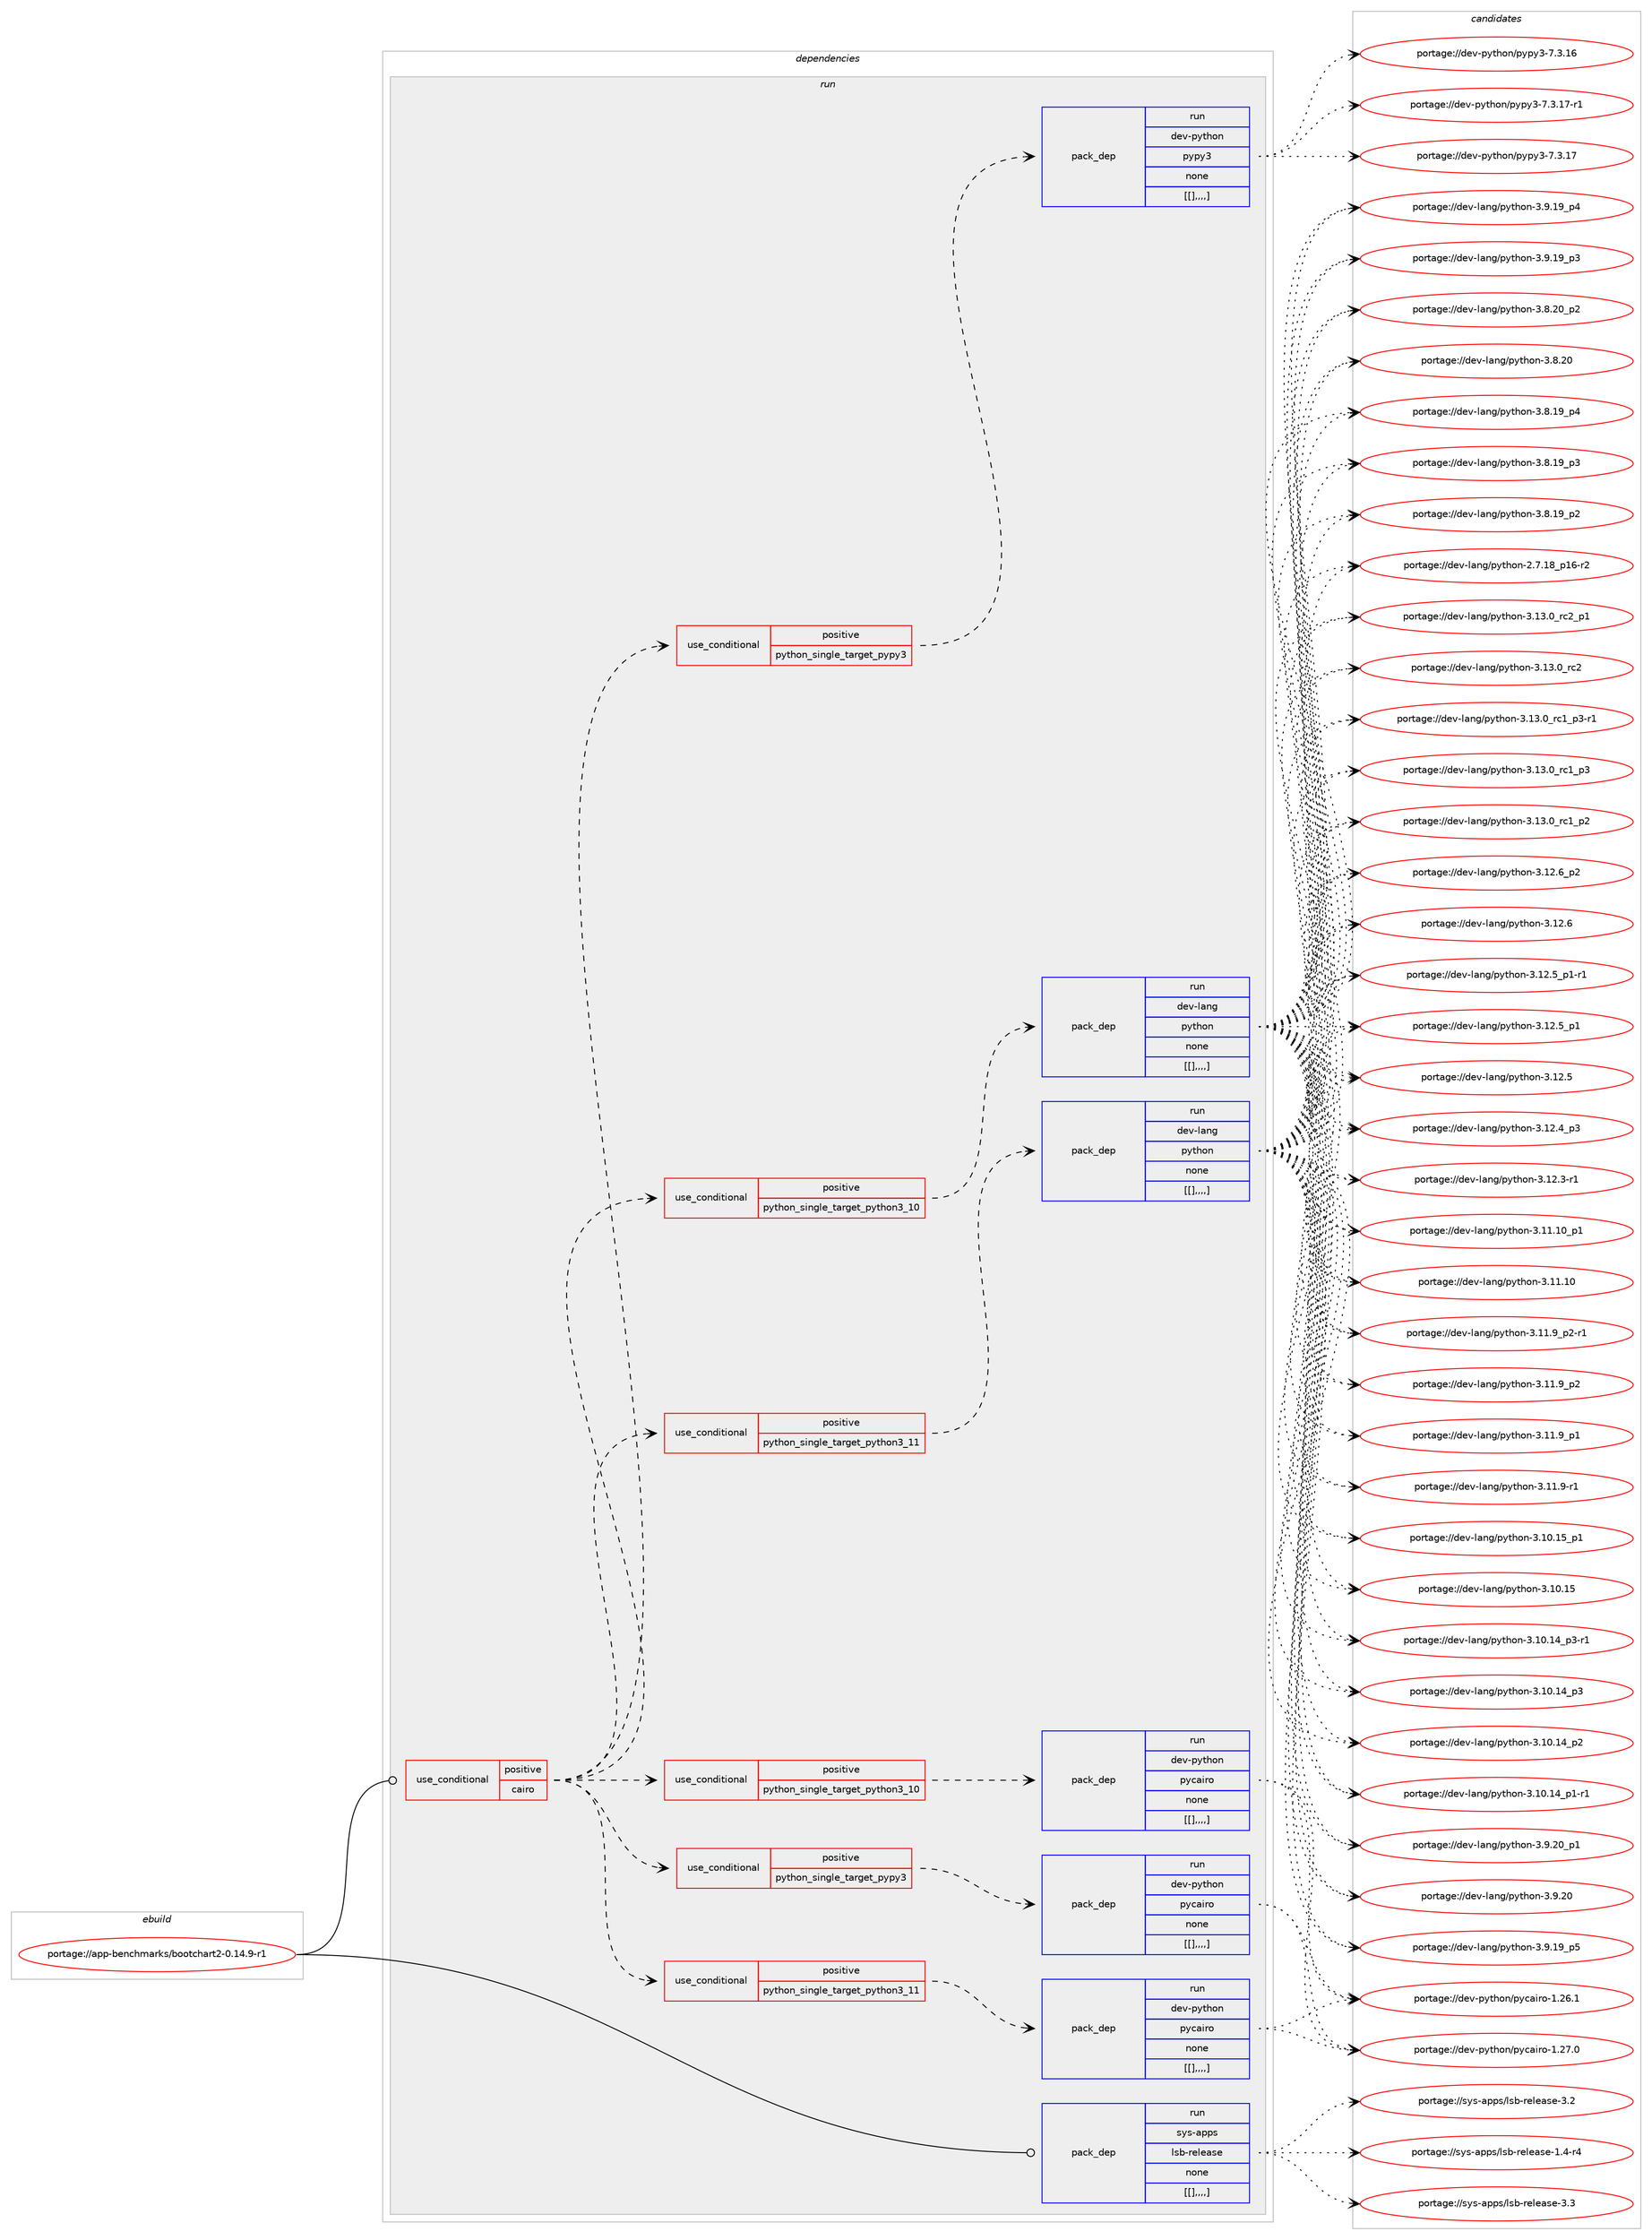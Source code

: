 digraph prolog {

# *************
# Graph options
# *************

newrank=true;
concentrate=true;
compound=true;
graph [rankdir=LR,fontname=Helvetica,fontsize=10,ranksep=1.5];#, ranksep=2.5, nodesep=0.2];
edge  [arrowhead=vee];
node  [fontname=Helvetica,fontsize=10];

# **********
# The ebuild
# **********

subgraph cluster_leftcol {
color=gray;
label=<<i>ebuild</i>>;
id [label="portage://app-benchmarks/bootchart2-0.14.9-r1", color=red, width=4, href="../app-benchmarks/bootchart2-0.14.9-r1.svg"];
}

# ****************
# The dependencies
# ****************

subgraph cluster_midcol {
color=gray;
label=<<i>dependencies</i>>;
subgraph cluster_compile {
fillcolor="#eeeeee";
style=filled;
label=<<i>compile</i>>;
}
subgraph cluster_compileandrun {
fillcolor="#eeeeee";
style=filled;
label=<<i>compile and run</i>>;
}
subgraph cluster_run {
fillcolor="#eeeeee";
style=filled;
label=<<i>run</i>>;
subgraph cond2967 {
dependency10498 [label=<<TABLE BORDER="0" CELLBORDER="1" CELLSPACING="0" CELLPADDING="4"><TR><TD ROWSPAN="3" CELLPADDING="10">use_conditional</TD></TR><TR><TD>positive</TD></TR><TR><TD>cairo</TD></TR></TABLE>>, shape=none, color=red];
subgraph cond2968 {
dependency10499 [label=<<TABLE BORDER="0" CELLBORDER="1" CELLSPACING="0" CELLPADDING="4"><TR><TD ROWSPAN="3" CELLPADDING="10">use_conditional</TD></TR><TR><TD>positive</TD></TR><TR><TD>python_single_target_pypy3</TD></TR></TABLE>>, shape=none, color=red];
subgraph pack7484 {
dependency10500 [label=<<TABLE BORDER="0" CELLBORDER="1" CELLSPACING="0" CELLPADDING="4" WIDTH="220"><TR><TD ROWSPAN="6" CELLPADDING="30">pack_dep</TD></TR><TR><TD WIDTH="110">run</TD></TR><TR><TD>dev-python</TD></TR><TR><TD>pypy3</TD></TR><TR><TD>none</TD></TR><TR><TD>[[],,,,]</TD></TR></TABLE>>, shape=none, color=blue];
}
dependency10499:e -> dependency10500:w [weight=20,style="dashed",arrowhead="vee"];
}
dependency10498:e -> dependency10499:w [weight=20,style="dashed",arrowhead="vee"];
subgraph cond2969 {
dependency10501 [label=<<TABLE BORDER="0" CELLBORDER="1" CELLSPACING="0" CELLPADDING="4"><TR><TD ROWSPAN="3" CELLPADDING="10">use_conditional</TD></TR><TR><TD>positive</TD></TR><TR><TD>python_single_target_python3_10</TD></TR></TABLE>>, shape=none, color=red];
subgraph pack7485 {
dependency10502 [label=<<TABLE BORDER="0" CELLBORDER="1" CELLSPACING="0" CELLPADDING="4" WIDTH="220"><TR><TD ROWSPAN="6" CELLPADDING="30">pack_dep</TD></TR><TR><TD WIDTH="110">run</TD></TR><TR><TD>dev-lang</TD></TR><TR><TD>python</TD></TR><TR><TD>none</TD></TR><TR><TD>[[],,,,]</TD></TR></TABLE>>, shape=none, color=blue];
}
dependency10501:e -> dependency10502:w [weight=20,style="dashed",arrowhead="vee"];
}
dependency10498:e -> dependency10501:w [weight=20,style="dashed",arrowhead="vee"];
subgraph cond2970 {
dependency10503 [label=<<TABLE BORDER="0" CELLBORDER="1" CELLSPACING="0" CELLPADDING="4"><TR><TD ROWSPAN="3" CELLPADDING="10">use_conditional</TD></TR><TR><TD>positive</TD></TR><TR><TD>python_single_target_python3_11</TD></TR></TABLE>>, shape=none, color=red];
subgraph pack7486 {
dependency10504 [label=<<TABLE BORDER="0" CELLBORDER="1" CELLSPACING="0" CELLPADDING="4" WIDTH="220"><TR><TD ROWSPAN="6" CELLPADDING="30">pack_dep</TD></TR><TR><TD WIDTH="110">run</TD></TR><TR><TD>dev-lang</TD></TR><TR><TD>python</TD></TR><TR><TD>none</TD></TR><TR><TD>[[],,,,]</TD></TR></TABLE>>, shape=none, color=blue];
}
dependency10503:e -> dependency10504:w [weight=20,style="dashed",arrowhead="vee"];
}
dependency10498:e -> dependency10503:w [weight=20,style="dashed",arrowhead="vee"];
subgraph cond2971 {
dependency10505 [label=<<TABLE BORDER="0" CELLBORDER="1" CELLSPACING="0" CELLPADDING="4"><TR><TD ROWSPAN="3" CELLPADDING="10">use_conditional</TD></TR><TR><TD>positive</TD></TR><TR><TD>python_single_target_pypy3</TD></TR></TABLE>>, shape=none, color=red];
subgraph pack7487 {
dependency10506 [label=<<TABLE BORDER="0" CELLBORDER="1" CELLSPACING="0" CELLPADDING="4" WIDTH="220"><TR><TD ROWSPAN="6" CELLPADDING="30">pack_dep</TD></TR><TR><TD WIDTH="110">run</TD></TR><TR><TD>dev-python</TD></TR><TR><TD>pycairo</TD></TR><TR><TD>none</TD></TR><TR><TD>[[],,,,]</TD></TR></TABLE>>, shape=none, color=blue];
}
dependency10505:e -> dependency10506:w [weight=20,style="dashed",arrowhead="vee"];
}
dependency10498:e -> dependency10505:w [weight=20,style="dashed",arrowhead="vee"];
subgraph cond2972 {
dependency10507 [label=<<TABLE BORDER="0" CELLBORDER="1" CELLSPACING="0" CELLPADDING="4"><TR><TD ROWSPAN="3" CELLPADDING="10">use_conditional</TD></TR><TR><TD>positive</TD></TR><TR><TD>python_single_target_python3_10</TD></TR></TABLE>>, shape=none, color=red];
subgraph pack7488 {
dependency10508 [label=<<TABLE BORDER="0" CELLBORDER="1" CELLSPACING="0" CELLPADDING="4" WIDTH="220"><TR><TD ROWSPAN="6" CELLPADDING="30">pack_dep</TD></TR><TR><TD WIDTH="110">run</TD></TR><TR><TD>dev-python</TD></TR><TR><TD>pycairo</TD></TR><TR><TD>none</TD></TR><TR><TD>[[],,,,]</TD></TR></TABLE>>, shape=none, color=blue];
}
dependency10507:e -> dependency10508:w [weight=20,style="dashed",arrowhead="vee"];
}
dependency10498:e -> dependency10507:w [weight=20,style="dashed",arrowhead="vee"];
subgraph cond2973 {
dependency10509 [label=<<TABLE BORDER="0" CELLBORDER="1" CELLSPACING="0" CELLPADDING="4"><TR><TD ROWSPAN="3" CELLPADDING="10">use_conditional</TD></TR><TR><TD>positive</TD></TR><TR><TD>python_single_target_python3_11</TD></TR></TABLE>>, shape=none, color=red];
subgraph pack7489 {
dependency10510 [label=<<TABLE BORDER="0" CELLBORDER="1" CELLSPACING="0" CELLPADDING="4" WIDTH="220"><TR><TD ROWSPAN="6" CELLPADDING="30">pack_dep</TD></TR><TR><TD WIDTH="110">run</TD></TR><TR><TD>dev-python</TD></TR><TR><TD>pycairo</TD></TR><TR><TD>none</TD></TR><TR><TD>[[],,,,]</TD></TR></TABLE>>, shape=none, color=blue];
}
dependency10509:e -> dependency10510:w [weight=20,style="dashed",arrowhead="vee"];
}
dependency10498:e -> dependency10509:w [weight=20,style="dashed",arrowhead="vee"];
}
id:e -> dependency10498:w [weight=20,style="solid",arrowhead="odot"];
subgraph pack7490 {
dependency10511 [label=<<TABLE BORDER="0" CELLBORDER="1" CELLSPACING="0" CELLPADDING="4" WIDTH="220"><TR><TD ROWSPAN="6" CELLPADDING="30">pack_dep</TD></TR><TR><TD WIDTH="110">run</TD></TR><TR><TD>sys-apps</TD></TR><TR><TD>lsb-release</TD></TR><TR><TD>none</TD></TR><TR><TD>[[],,,,]</TD></TR></TABLE>>, shape=none, color=blue];
}
id:e -> dependency10511:w [weight=20,style="solid",arrowhead="odot"];
}
}

# **************
# The candidates
# **************

subgraph cluster_choices {
rank=same;
color=gray;
label=<<i>candidates</i>>;

subgraph choice7484 {
color=black;
nodesep=1;
choice100101118451121211161041111104711212111212151455546514649554511449 [label="portage://dev-python/pypy3-7.3.17-r1", color=red, width=4,href="../dev-python/pypy3-7.3.17-r1.svg"];
choice10010111845112121116104111110471121211121215145554651464955 [label="portage://dev-python/pypy3-7.3.17", color=red, width=4,href="../dev-python/pypy3-7.3.17.svg"];
choice10010111845112121116104111110471121211121215145554651464954 [label="portage://dev-python/pypy3-7.3.16", color=red, width=4,href="../dev-python/pypy3-7.3.16.svg"];
dependency10500:e -> choice100101118451121211161041111104711212111212151455546514649554511449:w [style=dotted,weight="100"];
dependency10500:e -> choice10010111845112121116104111110471121211121215145554651464955:w [style=dotted,weight="100"];
dependency10500:e -> choice10010111845112121116104111110471121211121215145554651464954:w [style=dotted,weight="100"];
}
subgraph choice7485 {
color=black;
nodesep=1;
choice100101118451089711010347112121116104111110455146495146489511499509511249 [label="portage://dev-lang/python-3.13.0_rc2_p1", color=red, width=4,href="../dev-lang/python-3.13.0_rc2_p1.svg"];
choice10010111845108971101034711212111610411111045514649514648951149950 [label="portage://dev-lang/python-3.13.0_rc2", color=red, width=4,href="../dev-lang/python-3.13.0_rc2.svg"];
choice1001011184510897110103471121211161041111104551464951464895114994995112514511449 [label="portage://dev-lang/python-3.13.0_rc1_p3-r1", color=red, width=4,href="../dev-lang/python-3.13.0_rc1_p3-r1.svg"];
choice100101118451089711010347112121116104111110455146495146489511499499511251 [label="portage://dev-lang/python-3.13.0_rc1_p3", color=red, width=4,href="../dev-lang/python-3.13.0_rc1_p3.svg"];
choice100101118451089711010347112121116104111110455146495146489511499499511250 [label="portage://dev-lang/python-3.13.0_rc1_p2", color=red, width=4,href="../dev-lang/python-3.13.0_rc1_p2.svg"];
choice100101118451089711010347112121116104111110455146495046549511250 [label="portage://dev-lang/python-3.12.6_p2", color=red, width=4,href="../dev-lang/python-3.12.6_p2.svg"];
choice10010111845108971101034711212111610411111045514649504654 [label="portage://dev-lang/python-3.12.6", color=red, width=4,href="../dev-lang/python-3.12.6.svg"];
choice1001011184510897110103471121211161041111104551464950465395112494511449 [label="portage://dev-lang/python-3.12.5_p1-r1", color=red, width=4,href="../dev-lang/python-3.12.5_p1-r1.svg"];
choice100101118451089711010347112121116104111110455146495046539511249 [label="portage://dev-lang/python-3.12.5_p1", color=red, width=4,href="../dev-lang/python-3.12.5_p1.svg"];
choice10010111845108971101034711212111610411111045514649504653 [label="portage://dev-lang/python-3.12.5", color=red, width=4,href="../dev-lang/python-3.12.5.svg"];
choice100101118451089711010347112121116104111110455146495046529511251 [label="portage://dev-lang/python-3.12.4_p3", color=red, width=4,href="../dev-lang/python-3.12.4_p3.svg"];
choice100101118451089711010347112121116104111110455146495046514511449 [label="portage://dev-lang/python-3.12.3-r1", color=red, width=4,href="../dev-lang/python-3.12.3-r1.svg"];
choice10010111845108971101034711212111610411111045514649494649489511249 [label="portage://dev-lang/python-3.11.10_p1", color=red, width=4,href="../dev-lang/python-3.11.10_p1.svg"];
choice1001011184510897110103471121211161041111104551464949464948 [label="portage://dev-lang/python-3.11.10", color=red, width=4,href="../dev-lang/python-3.11.10.svg"];
choice1001011184510897110103471121211161041111104551464949465795112504511449 [label="portage://dev-lang/python-3.11.9_p2-r1", color=red, width=4,href="../dev-lang/python-3.11.9_p2-r1.svg"];
choice100101118451089711010347112121116104111110455146494946579511250 [label="portage://dev-lang/python-3.11.9_p2", color=red, width=4,href="../dev-lang/python-3.11.9_p2.svg"];
choice100101118451089711010347112121116104111110455146494946579511249 [label="portage://dev-lang/python-3.11.9_p1", color=red, width=4,href="../dev-lang/python-3.11.9_p1.svg"];
choice100101118451089711010347112121116104111110455146494946574511449 [label="portage://dev-lang/python-3.11.9-r1", color=red, width=4,href="../dev-lang/python-3.11.9-r1.svg"];
choice10010111845108971101034711212111610411111045514649484649539511249 [label="portage://dev-lang/python-3.10.15_p1", color=red, width=4,href="../dev-lang/python-3.10.15_p1.svg"];
choice1001011184510897110103471121211161041111104551464948464953 [label="portage://dev-lang/python-3.10.15", color=red, width=4,href="../dev-lang/python-3.10.15.svg"];
choice100101118451089711010347112121116104111110455146494846495295112514511449 [label="portage://dev-lang/python-3.10.14_p3-r1", color=red, width=4,href="../dev-lang/python-3.10.14_p3-r1.svg"];
choice10010111845108971101034711212111610411111045514649484649529511251 [label="portage://dev-lang/python-3.10.14_p3", color=red, width=4,href="../dev-lang/python-3.10.14_p3.svg"];
choice10010111845108971101034711212111610411111045514649484649529511250 [label="portage://dev-lang/python-3.10.14_p2", color=red, width=4,href="../dev-lang/python-3.10.14_p2.svg"];
choice100101118451089711010347112121116104111110455146494846495295112494511449 [label="portage://dev-lang/python-3.10.14_p1-r1", color=red, width=4,href="../dev-lang/python-3.10.14_p1-r1.svg"];
choice100101118451089711010347112121116104111110455146574650489511249 [label="portage://dev-lang/python-3.9.20_p1", color=red, width=4,href="../dev-lang/python-3.9.20_p1.svg"];
choice10010111845108971101034711212111610411111045514657465048 [label="portage://dev-lang/python-3.9.20", color=red, width=4,href="../dev-lang/python-3.9.20.svg"];
choice100101118451089711010347112121116104111110455146574649579511253 [label="portage://dev-lang/python-3.9.19_p5", color=red, width=4,href="../dev-lang/python-3.9.19_p5.svg"];
choice100101118451089711010347112121116104111110455146574649579511252 [label="portage://dev-lang/python-3.9.19_p4", color=red, width=4,href="../dev-lang/python-3.9.19_p4.svg"];
choice100101118451089711010347112121116104111110455146574649579511251 [label="portage://dev-lang/python-3.9.19_p3", color=red, width=4,href="../dev-lang/python-3.9.19_p3.svg"];
choice100101118451089711010347112121116104111110455146564650489511250 [label="portage://dev-lang/python-3.8.20_p2", color=red, width=4,href="../dev-lang/python-3.8.20_p2.svg"];
choice10010111845108971101034711212111610411111045514656465048 [label="portage://dev-lang/python-3.8.20", color=red, width=4,href="../dev-lang/python-3.8.20.svg"];
choice100101118451089711010347112121116104111110455146564649579511252 [label="portage://dev-lang/python-3.8.19_p4", color=red, width=4,href="../dev-lang/python-3.8.19_p4.svg"];
choice100101118451089711010347112121116104111110455146564649579511251 [label="portage://dev-lang/python-3.8.19_p3", color=red, width=4,href="../dev-lang/python-3.8.19_p3.svg"];
choice100101118451089711010347112121116104111110455146564649579511250 [label="portage://dev-lang/python-3.8.19_p2", color=red, width=4,href="../dev-lang/python-3.8.19_p2.svg"];
choice100101118451089711010347112121116104111110455046554649569511249544511450 [label="portage://dev-lang/python-2.7.18_p16-r2", color=red, width=4,href="../dev-lang/python-2.7.18_p16-r2.svg"];
dependency10502:e -> choice100101118451089711010347112121116104111110455146495146489511499509511249:w [style=dotted,weight="100"];
dependency10502:e -> choice10010111845108971101034711212111610411111045514649514648951149950:w [style=dotted,weight="100"];
dependency10502:e -> choice1001011184510897110103471121211161041111104551464951464895114994995112514511449:w [style=dotted,weight="100"];
dependency10502:e -> choice100101118451089711010347112121116104111110455146495146489511499499511251:w [style=dotted,weight="100"];
dependency10502:e -> choice100101118451089711010347112121116104111110455146495146489511499499511250:w [style=dotted,weight="100"];
dependency10502:e -> choice100101118451089711010347112121116104111110455146495046549511250:w [style=dotted,weight="100"];
dependency10502:e -> choice10010111845108971101034711212111610411111045514649504654:w [style=dotted,weight="100"];
dependency10502:e -> choice1001011184510897110103471121211161041111104551464950465395112494511449:w [style=dotted,weight="100"];
dependency10502:e -> choice100101118451089711010347112121116104111110455146495046539511249:w [style=dotted,weight="100"];
dependency10502:e -> choice10010111845108971101034711212111610411111045514649504653:w [style=dotted,weight="100"];
dependency10502:e -> choice100101118451089711010347112121116104111110455146495046529511251:w [style=dotted,weight="100"];
dependency10502:e -> choice100101118451089711010347112121116104111110455146495046514511449:w [style=dotted,weight="100"];
dependency10502:e -> choice10010111845108971101034711212111610411111045514649494649489511249:w [style=dotted,weight="100"];
dependency10502:e -> choice1001011184510897110103471121211161041111104551464949464948:w [style=dotted,weight="100"];
dependency10502:e -> choice1001011184510897110103471121211161041111104551464949465795112504511449:w [style=dotted,weight="100"];
dependency10502:e -> choice100101118451089711010347112121116104111110455146494946579511250:w [style=dotted,weight="100"];
dependency10502:e -> choice100101118451089711010347112121116104111110455146494946579511249:w [style=dotted,weight="100"];
dependency10502:e -> choice100101118451089711010347112121116104111110455146494946574511449:w [style=dotted,weight="100"];
dependency10502:e -> choice10010111845108971101034711212111610411111045514649484649539511249:w [style=dotted,weight="100"];
dependency10502:e -> choice1001011184510897110103471121211161041111104551464948464953:w [style=dotted,weight="100"];
dependency10502:e -> choice100101118451089711010347112121116104111110455146494846495295112514511449:w [style=dotted,weight="100"];
dependency10502:e -> choice10010111845108971101034711212111610411111045514649484649529511251:w [style=dotted,weight="100"];
dependency10502:e -> choice10010111845108971101034711212111610411111045514649484649529511250:w [style=dotted,weight="100"];
dependency10502:e -> choice100101118451089711010347112121116104111110455146494846495295112494511449:w [style=dotted,weight="100"];
dependency10502:e -> choice100101118451089711010347112121116104111110455146574650489511249:w [style=dotted,weight="100"];
dependency10502:e -> choice10010111845108971101034711212111610411111045514657465048:w [style=dotted,weight="100"];
dependency10502:e -> choice100101118451089711010347112121116104111110455146574649579511253:w [style=dotted,weight="100"];
dependency10502:e -> choice100101118451089711010347112121116104111110455146574649579511252:w [style=dotted,weight="100"];
dependency10502:e -> choice100101118451089711010347112121116104111110455146574649579511251:w [style=dotted,weight="100"];
dependency10502:e -> choice100101118451089711010347112121116104111110455146564650489511250:w [style=dotted,weight="100"];
dependency10502:e -> choice10010111845108971101034711212111610411111045514656465048:w [style=dotted,weight="100"];
dependency10502:e -> choice100101118451089711010347112121116104111110455146564649579511252:w [style=dotted,weight="100"];
dependency10502:e -> choice100101118451089711010347112121116104111110455146564649579511251:w [style=dotted,weight="100"];
dependency10502:e -> choice100101118451089711010347112121116104111110455146564649579511250:w [style=dotted,weight="100"];
dependency10502:e -> choice100101118451089711010347112121116104111110455046554649569511249544511450:w [style=dotted,weight="100"];
}
subgraph choice7486 {
color=black;
nodesep=1;
choice100101118451089711010347112121116104111110455146495146489511499509511249 [label="portage://dev-lang/python-3.13.0_rc2_p1", color=red, width=4,href="../dev-lang/python-3.13.0_rc2_p1.svg"];
choice10010111845108971101034711212111610411111045514649514648951149950 [label="portage://dev-lang/python-3.13.0_rc2", color=red, width=4,href="../dev-lang/python-3.13.0_rc2.svg"];
choice1001011184510897110103471121211161041111104551464951464895114994995112514511449 [label="portage://dev-lang/python-3.13.0_rc1_p3-r1", color=red, width=4,href="../dev-lang/python-3.13.0_rc1_p3-r1.svg"];
choice100101118451089711010347112121116104111110455146495146489511499499511251 [label="portage://dev-lang/python-3.13.0_rc1_p3", color=red, width=4,href="../dev-lang/python-3.13.0_rc1_p3.svg"];
choice100101118451089711010347112121116104111110455146495146489511499499511250 [label="portage://dev-lang/python-3.13.0_rc1_p2", color=red, width=4,href="../dev-lang/python-3.13.0_rc1_p2.svg"];
choice100101118451089711010347112121116104111110455146495046549511250 [label="portage://dev-lang/python-3.12.6_p2", color=red, width=4,href="../dev-lang/python-3.12.6_p2.svg"];
choice10010111845108971101034711212111610411111045514649504654 [label="portage://dev-lang/python-3.12.6", color=red, width=4,href="../dev-lang/python-3.12.6.svg"];
choice1001011184510897110103471121211161041111104551464950465395112494511449 [label="portage://dev-lang/python-3.12.5_p1-r1", color=red, width=4,href="../dev-lang/python-3.12.5_p1-r1.svg"];
choice100101118451089711010347112121116104111110455146495046539511249 [label="portage://dev-lang/python-3.12.5_p1", color=red, width=4,href="../dev-lang/python-3.12.5_p1.svg"];
choice10010111845108971101034711212111610411111045514649504653 [label="portage://dev-lang/python-3.12.5", color=red, width=4,href="../dev-lang/python-3.12.5.svg"];
choice100101118451089711010347112121116104111110455146495046529511251 [label="portage://dev-lang/python-3.12.4_p3", color=red, width=4,href="../dev-lang/python-3.12.4_p3.svg"];
choice100101118451089711010347112121116104111110455146495046514511449 [label="portage://dev-lang/python-3.12.3-r1", color=red, width=4,href="../dev-lang/python-3.12.3-r1.svg"];
choice10010111845108971101034711212111610411111045514649494649489511249 [label="portage://dev-lang/python-3.11.10_p1", color=red, width=4,href="../dev-lang/python-3.11.10_p1.svg"];
choice1001011184510897110103471121211161041111104551464949464948 [label="portage://dev-lang/python-3.11.10", color=red, width=4,href="../dev-lang/python-3.11.10.svg"];
choice1001011184510897110103471121211161041111104551464949465795112504511449 [label="portage://dev-lang/python-3.11.9_p2-r1", color=red, width=4,href="../dev-lang/python-3.11.9_p2-r1.svg"];
choice100101118451089711010347112121116104111110455146494946579511250 [label="portage://dev-lang/python-3.11.9_p2", color=red, width=4,href="../dev-lang/python-3.11.9_p2.svg"];
choice100101118451089711010347112121116104111110455146494946579511249 [label="portage://dev-lang/python-3.11.9_p1", color=red, width=4,href="../dev-lang/python-3.11.9_p1.svg"];
choice100101118451089711010347112121116104111110455146494946574511449 [label="portage://dev-lang/python-3.11.9-r1", color=red, width=4,href="../dev-lang/python-3.11.9-r1.svg"];
choice10010111845108971101034711212111610411111045514649484649539511249 [label="portage://dev-lang/python-3.10.15_p1", color=red, width=4,href="../dev-lang/python-3.10.15_p1.svg"];
choice1001011184510897110103471121211161041111104551464948464953 [label="portage://dev-lang/python-3.10.15", color=red, width=4,href="../dev-lang/python-3.10.15.svg"];
choice100101118451089711010347112121116104111110455146494846495295112514511449 [label="portage://dev-lang/python-3.10.14_p3-r1", color=red, width=4,href="../dev-lang/python-3.10.14_p3-r1.svg"];
choice10010111845108971101034711212111610411111045514649484649529511251 [label="portage://dev-lang/python-3.10.14_p3", color=red, width=4,href="../dev-lang/python-3.10.14_p3.svg"];
choice10010111845108971101034711212111610411111045514649484649529511250 [label="portage://dev-lang/python-3.10.14_p2", color=red, width=4,href="../dev-lang/python-3.10.14_p2.svg"];
choice100101118451089711010347112121116104111110455146494846495295112494511449 [label="portage://dev-lang/python-3.10.14_p1-r1", color=red, width=4,href="../dev-lang/python-3.10.14_p1-r1.svg"];
choice100101118451089711010347112121116104111110455146574650489511249 [label="portage://dev-lang/python-3.9.20_p1", color=red, width=4,href="../dev-lang/python-3.9.20_p1.svg"];
choice10010111845108971101034711212111610411111045514657465048 [label="portage://dev-lang/python-3.9.20", color=red, width=4,href="../dev-lang/python-3.9.20.svg"];
choice100101118451089711010347112121116104111110455146574649579511253 [label="portage://dev-lang/python-3.9.19_p5", color=red, width=4,href="../dev-lang/python-3.9.19_p5.svg"];
choice100101118451089711010347112121116104111110455146574649579511252 [label="portage://dev-lang/python-3.9.19_p4", color=red, width=4,href="../dev-lang/python-3.9.19_p4.svg"];
choice100101118451089711010347112121116104111110455146574649579511251 [label="portage://dev-lang/python-3.9.19_p3", color=red, width=4,href="../dev-lang/python-3.9.19_p3.svg"];
choice100101118451089711010347112121116104111110455146564650489511250 [label="portage://dev-lang/python-3.8.20_p2", color=red, width=4,href="../dev-lang/python-3.8.20_p2.svg"];
choice10010111845108971101034711212111610411111045514656465048 [label="portage://dev-lang/python-3.8.20", color=red, width=4,href="../dev-lang/python-3.8.20.svg"];
choice100101118451089711010347112121116104111110455146564649579511252 [label="portage://dev-lang/python-3.8.19_p4", color=red, width=4,href="../dev-lang/python-3.8.19_p4.svg"];
choice100101118451089711010347112121116104111110455146564649579511251 [label="portage://dev-lang/python-3.8.19_p3", color=red, width=4,href="../dev-lang/python-3.8.19_p3.svg"];
choice100101118451089711010347112121116104111110455146564649579511250 [label="portage://dev-lang/python-3.8.19_p2", color=red, width=4,href="../dev-lang/python-3.8.19_p2.svg"];
choice100101118451089711010347112121116104111110455046554649569511249544511450 [label="portage://dev-lang/python-2.7.18_p16-r2", color=red, width=4,href="../dev-lang/python-2.7.18_p16-r2.svg"];
dependency10504:e -> choice100101118451089711010347112121116104111110455146495146489511499509511249:w [style=dotted,weight="100"];
dependency10504:e -> choice10010111845108971101034711212111610411111045514649514648951149950:w [style=dotted,weight="100"];
dependency10504:e -> choice1001011184510897110103471121211161041111104551464951464895114994995112514511449:w [style=dotted,weight="100"];
dependency10504:e -> choice100101118451089711010347112121116104111110455146495146489511499499511251:w [style=dotted,weight="100"];
dependency10504:e -> choice100101118451089711010347112121116104111110455146495146489511499499511250:w [style=dotted,weight="100"];
dependency10504:e -> choice100101118451089711010347112121116104111110455146495046549511250:w [style=dotted,weight="100"];
dependency10504:e -> choice10010111845108971101034711212111610411111045514649504654:w [style=dotted,weight="100"];
dependency10504:e -> choice1001011184510897110103471121211161041111104551464950465395112494511449:w [style=dotted,weight="100"];
dependency10504:e -> choice100101118451089711010347112121116104111110455146495046539511249:w [style=dotted,weight="100"];
dependency10504:e -> choice10010111845108971101034711212111610411111045514649504653:w [style=dotted,weight="100"];
dependency10504:e -> choice100101118451089711010347112121116104111110455146495046529511251:w [style=dotted,weight="100"];
dependency10504:e -> choice100101118451089711010347112121116104111110455146495046514511449:w [style=dotted,weight="100"];
dependency10504:e -> choice10010111845108971101034711212111610411111045514649494649489511249:w [style=dotted,weight="100"];
dependency10504:e -> choice1001011184510897110103471121211161041111104551464949464948:w [style=dotted,weight="100"];
dependency10504:e -> choice1001011184510897110103471121211161041111104551464949465795112504511449:w [style=dotted,weight="100"];
dependency10504:e -> choice100101118451089711010347112121116104111110455146494946579511250:w [style=dotted,weight="100"];
dependency10504:e -> choice100101118451089711010347112121116104111110455146494946579511249:w [style=dotted,weight="100"];
dependency10504:e -> choice100101118451089711010347112121116104111110455146494946574511449:w [style=dotted,weight="100"];
dependency10504:e -> choice10010111845108971101034711212111610411111045514649484649539511249:w [style=dotted,weight="100"];
dependency10504:e -> choice1001011184510897110103471121211161041111104551464948464953:w [style=dotted,weight="100"];
dependency10504:e -> choice100101118451089711010347112121116104111110455146494846495295112514511449:w [style=dotted,weight="100"];
dependency10504:e -> choice10010111845108971101034711212111610411111045514649484649529511251:w [style=dotted,weight="100"];
dependency10504:e -> choice10010111845108971101034711212111610411111045514649484649529511250:w [style=dotted,weight="100"];
dependency10504:e -> choice100101118451089711010347112121116104111110455146494846495295112494511449:w [style=dotted,weight="100"];
dependency10504:e -> choice100101118451089711010347112121116104111110455146574650489511249:w [style=dotted,weight="100"];
dependency10504:e -> choice10010111845108971101034711212111610411111045514657465048:w [style=dotted,weight="100"];
dependency10504:e -> choice100101118451089711010347112121116104111110455146574649579511253:w [style=dotted,weight="100"];
dependency10504:e -> choice100101118451089711010347112121116104111110455146574649579511252:w [style=dotted,weight="100"];
dependency10504:e -> choice100101118451089711010347112121116104111110455146574649579511251:w [style=dotted,weight="100"];
dependency10504:e -> choice100101118451089711010347112121116104111110455146564650489511250:w [style=dotted,weight="100"];
dependency10504:e -> choice10010111845108971101034711212111610411111045514656465048:w [style=dotted,weight="100"];
dependency10504:e -> choice100101118451089711010347112121116104111110455146564649579511252:w [style=dotted,weight="100"];
dependency10504:e -> choice100101118451089711010347112121116104111110455146564649579511251:w [style=dotted,weight="100"];
dependency10504:e -> choice100101118451089711010347112121116104111110455146564649579511250:w [style=dotted,weight="100"];
dependency10504:e -> choice100101118451089711010347112121116104111110455046554649569511249544511450:w [style=dotted,weight="100"];
}
subgraph choice7487 {
color=black;
nodesep=1;
choice1001011184511212111610411111047112121999710511411145494650554648 [label="portage://dev-python/pycairo-1.27.0", color=red, width=4,href="../dev-python/pycairo-1.27.0.svg"];
choice1001011184511212111610411111047112121999710511411145494650544649 [label="portage://dev-python/pycairo-1.26.1", color=red, width=4,href="../dev-python/pycairo-1.26.1.svg"];
dependency10506:e -> choice1001011184511212111610411111047112121999710511411145494650554648:w [style=dotted,weight="100"];
dependency10506:e -> choice1001011184511212111610411111047112121999710511411145494650544649:w [style=dotted,weight="100"];
}
subgraph choice7488 {
color=black;
nodesep=1;
choice1001011184511212111610411111047112121999710511411145494650554648 [label="portage://dev-python/pycairo-1.27.0", color=red, width=4,href="../dev-python/pycairo-1.27.0.svg"];
choice1001011184511212111610411111047112121999710511411145494650544649 [label="portage://dev-python/pycairo-1.26.1", color=red, width=4,href="../dev-python/pycairo-1.26.1.svg"];
dependency10508:e -> choice1001011184511212111610411111047112121999710511411145494650554648:w [style=dotted,weight="100"];
dependency10508:e -> choice1001011184511212111610411111047112121999710511411145494650544649:w [style=dotted,weight="100"];
}
subgraph choice7489 {
color=black;
nodesep=1;
choice1001011184511212111610411111047112121999710511411145494650554648 [label="portage://dev-python/pycairo-1.27.0", color=red, width=4,href="../dev-python/pycairo-1.27.0.svg"];
choice1001011184511212111610411111047112121999710511411145494650544649 [label="portage://dev-python/pycairo-1.26.1", color=red, width=4,href="../dev-python/pycairo-1.26.1.svg"];
dependency10510:e -> choice1001011184511212111610411111047112121999710511411145494650554648:w [style=dotted,weight="100"];
dependency10510:e -> choice1001011184511212111610411111047112121999710511411145494650544649:w [style=dotted,weight="100"];
}
subgraph choice7490 {
color=black;
nodesep=1;
choice11512111545971121121154710811598451141011081019711510145514651 [label="portage://sys-apps/lsb-release-3.3", color=red, width=4,href="../sys-apps/lsb-release-3.3.svg"];
choice11512111545971121121154710811598451141011081019711510145514650 [label="portage://sys-apps/lsb-release-3.2", color=red, width=4,href="../sys-apps/lsb-release-3.2.svg"];
choice115121115459711211211547108115984511410110810197115101454946524511452 [label="portage://sys-apps/lsb-release-1.4-r4", color=red, width=4,href="../sys-apps/lsb-release-1.4-r4.svg"];
dependency10511:e -> choice11512111545971121121154710811598451141011081019711510145514651:w [style=dotted,weight="100"];
dependency10511:e -> choice11512111545971121121154710811598451141011081019711510145514650:w [style=dotted,weight="100"];
dependency10511:e -> choice115121115459711211211547108115984511410110810197115101454946524511452:w [style=dotted,weight="100"];
}
}

}
